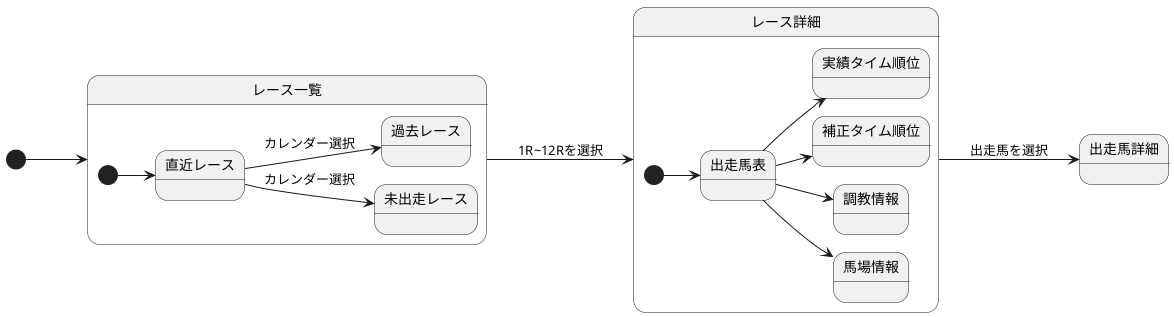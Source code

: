 @startuml
left to right direction
skinparam {
    DefaultFontName Noto Sans CJK JP Black
}

[*] --> レース一覧
レース一覧 --> レース詳細 : 1R~12Rを選択
レース詳細 --> 出走馬詳細 : 出走馬を選択

state レース一覧 {
    [*] --> 直近レース
    直近レース --> 過去レース : カレンダー選択
    直近レース --> 未出走レース : カレンダー選択
}

state レース詳細 {
    [*] --> 出走馬表
    出走馬表 --> 実績タイム順位
    出走馬表 --> 補正タイム順位
    出走馬表 --> 調教情報
    出走馬表 --> 馬場情報
}

@enduml